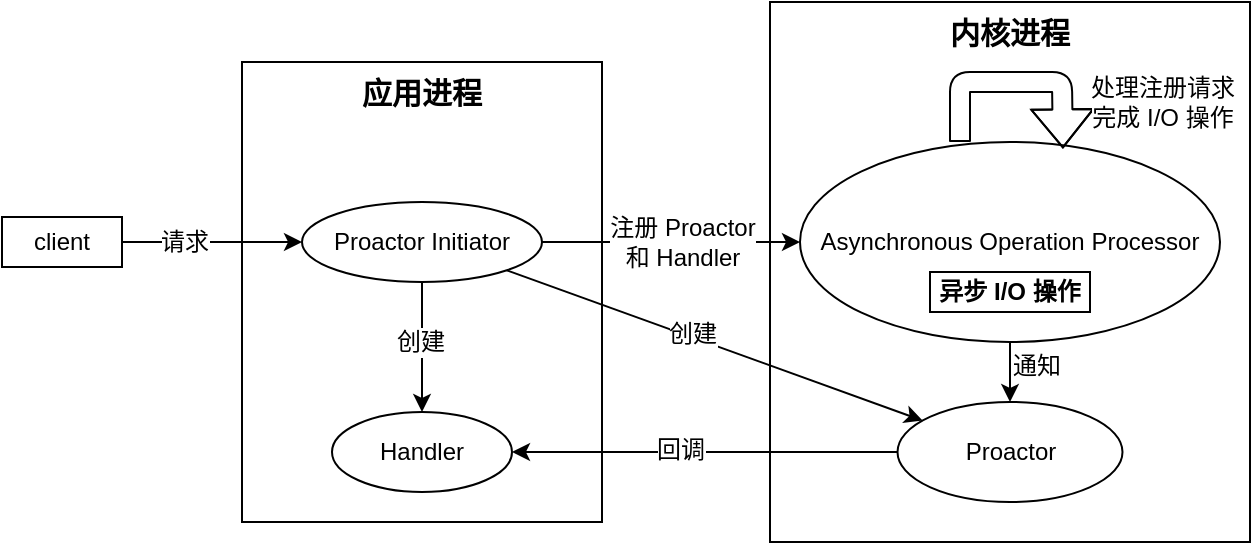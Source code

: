 <mxfile>
    <diagram id="q2ZMchkgM2Wiuc5fRswP" name="第 1 页">
        <mxGraphModel dx="433" dy="515" grid="1" gridSize="10" guides="1" tooltips="1" connect="1" arrows="1" fold="1" page="1" pageScale="1" pageWidth="827" pageHeight="1169" math="0" shadow="0">
            <root>
                <mxCell id="0"/>
                <mxCell id="1" parent="0"/>
                <mxCell id="2" value="client" style="rounded=0;whiteSpace=wrap;html=1;fontSize=12;" vertex="1" parent="1">
                    <mxGeometry x="30" y="127.5" width="60" height="25" as="geometry"/>
                </mxCell>
                <mxCell id="3" value="应用进程" style="rounded=0;whiteSpace=wrap;html=1;fontSize=15;fontStyle=1;verticalAlign=top;" vertex="1" parent="1">
                    <mxGeometry x="150" y="50" width="180" height="230" as="geometry"/>
                </mxCell>
                <mxCell id="5" value="内核进程" style="rounded=0;whiteSpace=wrap;html=1;fontSize=15;fontStyle=1;verticalAlign=top;" vertex="1" parent="1">
                    <mxGeometry x="414" y="20" width="240" height="270" as="geometry"/>
                </mxCell>
                <mxCell id="18" style="edgeStyle=none;html=1;exitX=0.5;exitY=1;exitDx=0;exitDy=0;fontSize=12;elbow=vertical;" edge="1" parent="1" source="6" target="7">
                    <mxGeometry relative="1" as="geometry"/>
                </mxCell>
                <mxCell id="27" value="创建" style="edgeLabel;html=1;align=center;verticalAlign=middle;resizable=0;points=[];fontSize=12;" vertex="1" connectable="0" parent="18">
                    <mxGeometry x="0.421" y="-1" relative="1" as="geometry">
                        <mxPoint y="-16" as="offset"/>
                    </mxGeometry>
                </mxCell>
                <mxCell id="19" style="edgeStyle=none;html=1;exitX=1;exitY=0.5;exitDx=0;exitDy=0;entryX=0;entryY=0.5;entryDx=0;entryDy=0;fontSize=12;elbow=vertical;" edge="1" parent="1" source="6" target="8">
                    <mxGeometry relative="1" as="geometry"/>
                </mxCell>
                <mxCell id="24" value="注册 Proactor&lt;br&gt;和 Handler" style="edgeLabel;html=1;align=center;verticalAlign=middle;resizable=0;points=[];fontSize=12;" vertex="1" connectable="0" parent="19">
                    <mxGeometry x="0.268" relative="1" as="geometry">
                        <mxPoint x="-12" as="offset"/>
                    </mxGeometry>
                </mxCell>
                <mxCell id="21" style="edgeStyle=none;html=1;exitX=1;exitY=1;exitDx=0;exitDy=0;fontSize=12;elbow=vertical;" edge="1" parent="1" source="6" target="9">
                    <mxGeometry relative="1" as="geometry"/>
                </mxCell>
                <mxCell id="25" value="创建" style="edgeLabel;html=1;align=center;verticalAlign=middle;resizable=0;points=[];fontSize=12;" vertex="1" connectable="0" parent="21">
                    <mxGeometry x="-0.118" y="2" relative="1" as="geometry">
                        <mxPoint as="offset"/>
                    </mxGeometry>
                </mxCell>
                <mxCell id="6" value="Proactor Initiator" style="ellipse;whiteSpace=wrap;html=1;fontSize=12;" vertex="1" parent="1">
                    <mxGeometry x="180" y="120" width="120" height="40" as="geometry"/>
                </mxCell>
                <mxCell id="7" value="Handler" style="ellipse;whiteSpace=wrap;html=1;fontSize=12;" vertex="1" parent="1">
                    <mxGeometry x="195" y="225" width="90" height="40" as="geometry"/>
                </mxCell>
                <mxCell id="16" style="edgeStyle=none;html=1;exitX=0.5;exitY=1;exitDx=0;exitDy=0;fontSize=12;elbow=vertical;" edge="1" parent="1" source="8" target="9">
                    <mxGeometry relative="1" as="geometry"/>
                </mxCell>
                <mxCell id="8" value="Asynchronous Operation Processor" style="ellipse;whiteSpace=wrap;html=1;" vertex="1" parent="1">
                    <mxGeometry x="429" y="90" width="210" height="100" as="geometry"/>
                </mxCell>
                <mxCell id="17" style="edgeStyle=none;html=1;exitX=0;exitY=0.5;exitDx=0;exitDy=0;fontSize=12;elbow=vertical;" edge="1" parent="1" source="9" target="7">
                    <mxGeometry relative="1" as="geometry"/>
                </mxCell>
                <mxCell id="26" value="回调" style="edgeLabel;html=1;align=center;verticalAlign=middle;resizable=0;points=[];fontSize=12;" vertex="1" connectable="0" parent="17">
                    <mxGeometry x="0.131" y="-1" relative="1" as="geometry">
                        <mxPoint as="offset"/>
                    </mxGeometry>
                </mxCell>
                <mxCell id="9" value="Proactor" style="ellipse;whiteSpace=wrap;html=1;" vertex="1" parent="1">
                    <mxGeometry x="477.75" y="220" width="112.5" height="50" as="geometry"/>
                </mxCell>
                <mxCell id="11" value="异步 I/O 操作" style="rounded=0;whiteSpace=wrap;html=1;fontSize=12;fontStyle=1" vertex="1" parent="1">
                    <mxGeometry x="494" y="155" width="80" height="20" as="geometry"/>
                </mxCell>
                <mxCell id="14" value="" style="shape=flexArrow;endArrow=classic;html=1;fontSize=15;elbow=vertical;entryX=0.626;entryY=0.032;entryDx=0;entryDy=0;entryPerimeter=0;" edge="1" parent="1" target="8">
                    <mxGeometry width="50" height="50" relative="1" as="geometry">
                        <mxPoint x="509" y="90" as="sourcePoint"/>
                        <mxPoint x="558.5" y="30" as="targetPoint"/>
                        <Array as="points">
                            <mxPoint x="509" y="60"/>
                            <mxPoint x="530" y="60"/>
                            <mxPoint x="560" y="60"/>
                        </Array>
                    </mxGeometry>
                </mxCell>
                <mxCell id="15" value="处理注册请求&lt;br&gt;完成 I/O 操作" style="edgeLabel;html=1;align=center;verticalAlign=middle;resizable=0;points=[];fontSize=12;" vertex="1" connectable="0" parent="14">
                    <mxGeometry x="0.033" y="-11" relative="1" as="geometry">
                        <mxPoint x="72" y="-1" as="offset"/>
                    </mxGeometry>
                </mxCell>
                <mxCell id="22" style="edgeStyle=none;html=1;exitX=1;exitY=0.5;exitDx=0;exitDy=0;entryX=0;entryY=0.5;entryDx=0;entryDy=0;fontSize=12;elbow=vertical;" edge="1" parent="1" source="2" target="6">
                    <mxGeometry relative="1" as="geometry"/>
                </mxCell>
                <mxCell id="23" value="请求" style="edgeLabel;html=1;align=center;verticalAlign=middle;resizable=0;points=[];fontSize=12;" vertex="1" connectable="0" parent="22">
                    <mxGeometry x="-0.316" relative="1" as="geometry">
                        <mxPoint as="offset"/>
                    </mxGeometry>
                </mxCell>
                <mxCell id="29" value="通知" style="edgeLabel;html=1;align=center;verticalAlign=middle;resizable=0;points=[];fontSize=12;" vertex="1" connectable="0" parent="1">
                    <mxGeometry x="540.003" y="200.005" as="geometry">
                        <mxPoint x="7" y="2" as="offset"/>
                    </mxGeometry>
                </mxCell>
            </root>
        </mxGraphModel>
    </diagram>
</mxfile>